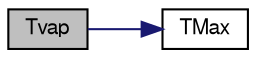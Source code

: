 digraph "Tvap"
{
  bgcolor="transparent";
  edge [fontname="FreeSans",fontsize="10",labelfontname="FreeSans",labelfontsize="10"];
  node [fontname="FreeSans",fontsize="10",shape=record];
  rankdir="LR";
  Node258 [label="Tvap",height=0.2,width=0.4,color="black", fillcolor="grey75", style="filled", fontcolor="black"];
  Node258 -> Node259 [color="midnightblue",fontsize="10",style="solid",fontname="FreeSans"];
  Node259 [label="TMax",height=0.2,width=0.4,color="black",URL="$a24314.html#aa0509e5ab7fe874804ba540203210e25",tooltip="Return maximum/limiting temperature. "];
}

